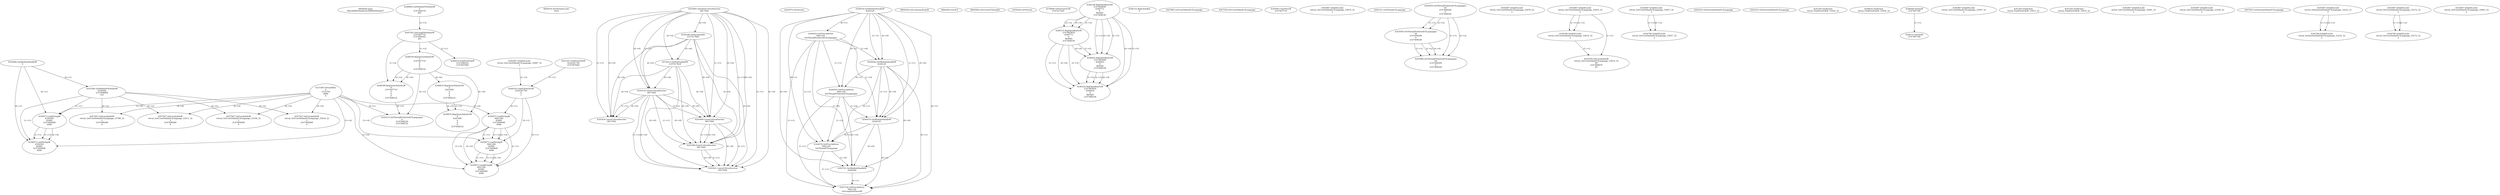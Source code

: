// Global SCDG with merge call
digraph {
	0 [label="6850628.main
000cddb6834a9ea3a36fbf0e940aa9c7"]
	1 [label="4254480.GetModuleHandleW
0"]
	2 [label="6844434.SetThreadLocale
1024"]
	3 [label="4243965.InitializeCriticalSection
6917004"]
	4 [label="4243979.GetVersion
"]
	5 [label="4244018.GetModuleHandleW
4244120"]
	6 [label="4244024.GetProcAddress
9441320
GetThreadPreferredUILanguages"]
	5 -> 6 [label="(0-->1)"]
	7 [label="4244044.GetModuleHandleW
4244120"]
	5 -> 7 [label="(1-->1)"]
	5 -> 7 [label="(0-->0)"]
	6 -> 7 [label="(1-->0)"]
	8 [label="4244050.GetProcAddress
9441320
SetThreadPreferredUILanguages"]
	5 -> 8 [label="(0-->1)"]
	6 -> 8 [label="(1-->1)"]
	7 -> 8 [label="(0-->1)"]
	9 [label="4244070.GetModuleHandleW
4244120"]
	5 -> 9 [label="(1-->1)"]
	7 -> 9 [label="(1-->1)"]
	5 -> 9 [label="(0-->0)"]
	6 -> 9 [label="(1-->0)"]
	7 -> 9 [label="(0-->0)"]
	8 -> 9 [label="(1-->0)"]
	10 [label="4244076.GetProcAddress
9441320
GetThreadUILanguage"]
	5 -> 10 [label="(0-->1)"]
	6 -> 10 [label="(1-->1)"]
	7 -> 10 [label="(0-->1)"]
	8 -> 10 [label="(1-->1)"]
	9 -> 10 [label="(0-->1)"]
	11 [label="4250188.GetSystemInfo
2147417660"]
	3 -> 11 [label="(0-->0)"]
	12 [label="6844540.GetCommandLineW
"]
	13 [label="4214413.GetStartupInfoW
2147417624"]
	3 -> 13 [label="(0-->0)"]
	11 -> 13 [label="(0-->0)"]
	14 [label="6844560.GetACP
"]
	15 [label="6844580.GetCurrentThreadId
"]
	16 [label="4250204.GetVersion
"]
	17 [label="4276690.GetVersionExW
2147417420"]
	18 [label="4243306.GetModuleFileNameW
4194304
2147408904
522"]
	1 -> 18 [label="(0-->1)"]
	19 [label="4248064.GetModuleFileNameW
0
2147408370
261"]
	20 [label="4215383.VirtualAlloc
0
1310704
4096
4"]
	21 [label="4246338.RegOpenKeyExW
2147483649
4246772
0
983065
2147408236"]
	22 [label="4246372.RegOpenKeyExW
2147483650
4246772
0
983065
2147408236"]
	21 -> 22 [label="(2-->2)"]
	21 -> 22 [label="(4-->4)"]
	21 -> 22 [label="(5-->5)"]
	23 [label="4246402.RegOpenKeyExW
2147483649
4246832
0
983065
2147408236"]
	21 -> 23 [label="(1-->1)"]
	21 -> 23 [label="(4-->4)"]
	22 -> 23 [label="(4-->4)"]
	21 -> 23 [label="(5-->5)"]
	22 -> 23 [label="(5-->5)"]
	24 [label="4246432.RegOpenKeyExW
2147483650
4246832
0
983065
2147408236"]
	22 -> 24 [label="(1-->1)"]
	23 -> 24 [label="(2-->2)"]
	21 -> 24 [label="(4-->4)"]
	22 -> 24 [label="(4-->4)"]
	23 -> 24 [label="(4-->4)"]
	21 -> 24 [label="(5-->5)"]
	22 -> 24 [label="(5-->5)"]
	23 -> 24 [label="(5-->5)"]
	25 [label="4245741.GetModuleHandleW
4246160"]
	5 -> 25 [label="(0-->0)"]
	6 -> 25 [label="(1-->0)"]
	7 -> 25 [label="(0-->0)"]
	8 -> 25 [label="(1-->0)"]
	9 -> 25 [label="(0-->0)"]
	10 -> 25 [label="(1-->0)"]
	26 [label="4245758.GetProcAddress
9441320
GetLongPathNameW"]
	5 -> 26 [label="(0-->1)"]
	6 -> 26 [label="(1-->1)"]
	7 -> 26 [label="(0-->1)"]
	8 -> 26 [label="(1-->1)"]
	9 -> 26 [label="(0-->1)"]
	10 -> 26 [label="(1-->1)"]
	25 -> 26 [label="(0-->1)"]
	27 [label="4245785.GetLongPathNameW
2147407710
2147406542
261"]
	19 -> 27 [label="(3-->3)"]
	28 [label="4246556.RegQueryValueExW
0
2147407710
0
0
0
2147408232"]
	27 -> 28 [label="(1-->2)"]
	29 [label="4246635.RegQueryValueExW
0
4247000
0
0
0
2147408232"]
	28 -> 29 [label="(6-->6)"]
	30 [label="4246676.RegQueryValueExW
0
4247000
0
0
0
2147408232"]
	29 -> 30 [label="(2-->2)"]
	28 -> 30 [label="(6-->6)"]
	29 -> 30 [label="(6-->6)"]
	31 [label="4246722.RegCloseKey
0"]
	32 [label="4247883.GetUserDefaultUILanguage
"]
	33 [label="4245418.EnterCriticalSection
6917004"]
	3 -> 33 [label="(1-->1)"]
	3 -> 33 [label="(0-->0)"]
	11 -> 33 [label="(0-->0)"]
	13 -> 33 [label="(0-->0)"]
	34 [label="4245454.LeaveCriticalSection
6917004"]
	3 -> 34 [label="(1-->1)"]
	33 -> 34 [label="(1-->1)"]
	3 -> 34 [label="(0-->0)"]
	11 -> 34 [label="(0-->0)"]
	13 -> 34 [label="(0-->0)"]
	33 -> 34 [label="(0-->0)"]
	35 [label="4247558.GetUserDefaultUILanguage
"]
	36 [label="4247567.GetLocaleInfoW
retval_GetUserDefaultUILanguage_33106_32
3
2147408268
4"]
	18 -> 36 [label="(0-->2)"]
	20 -> 36 [label="(4-->4)"]
	37 [label="4247247.FindFirstFileW
3224341740
2147407640"]
	38 [label="4250073.LoadStringW
4194304
65485
2147409468
4096"]
	1 -> 38 [label="(0-->1)"]
	18 -> 38 [label="(1-->1)"]
	20 -> 38 [label="(3-->4)"]
	39 [label="4250073.LoadStringW
4194304
65484
2147409468
4096"]
	1 -> 39 [label="(0-->1)"]
	18 -> 39 [label="(1-->1)"]
	38 -> 39 [label="(1-->1)"]
	38 -> 39 [label="(3-->3)"]
	20 -> 39 [label="(3-->4)"]
	38 -> 39 [label="(4-->4)"]
	40 [label="4245683.CharNextW
2147407716"]
	41 [label="4246599.RegQueryValueExW
0
2147407710
0
0
0
2147408232"]
	27 -> 41 [label="(1-->2)"]
	28 -> 41 [label="(2-->2)"]
	28 -> 41 [label="(6-->6)"]
	42 [label="4245469.LeaveCriticalSection
6917004"]
	3 -> 42 [label="(1-->1)"]
	33 -> 42 [label="(1-->1)"]
	3 -> 42 [label="(0-->0)"]
	11 -> 42 [label="(0-->0)"]
	13 -> 42 [label="(0-->0)"]
	33 -> 42 [label="(0-->0)"]
	43 [label="4245487.IsValidLocale
retval_GetUserDefaultUILanguage_33679_32
2"]
	44 [label="4245121.GetThreadUILanguage
"]
	45 [label="4245059.GetThreadPreferredUILanguages
56
2147408200
0
2147408244"]
	46 [label="4245487.IsValidLocale
retval_GetUserDefaultUILanguage_32978_32
2"]
	47 [label="4245215.SetThreadPreferredUILanguages
4
2147408220
2147408232"]
	20 -> 47 [label="(4-->1)"]
	28 -> 47 [label="(6-->3)"]
	41 -> 47 [label="(6-->3)"]
	48 [label="4245059.GetThreadPreferredUILanguages
56
2147408200
0
2147408240"]
	45 -> 48 [label="(1-->1)"]
	45 -> 48 [label="(2-->2)"]
	49 [label="4245088.GetThreadPreferredUILanguages
56
2147408200
0
2147408240"]
	45 -> 49 [label="(1-->1)"]
	48 -> 49 [label="(1-->1)"]
	45 -> 49 [label="(2-->2)"]
	48 -> 49 [label="(2-->2)"]
	48 -> 49 [label="(4-->4)"]
	50 [label="4245580.EnterCriticalSection
6917004"]
	3 -> 50 [label="(1-->1)"]
	33 -> 50 [label="(1-->1)"]
	42 -> 50 [label="(1-->1)"]
	3 -> 50 [label="(0-->0)"]
	11 -> 50 [label="(0-->0)"]
	13 -> 50 [label="(0-->0)"]
	33 -> 50 [label="(0-->0)"]
	42 -> 50 [label="(0-->0)"]
	51 [label="4245621.LeaveCriticalSection
6917004"]
	3 -> 51 [label="(1-->1)"]
	33 -> 51 [label="(1-->1)"]
	42 -> 51 [label="(1-->1)"]
	50 -> 51 [label="(1-->1)"]
	3 -> 51 [label="(0-->0)"]
	11 -> 51 [label="(0-->0)"]
	13 -> 51 [label="(0-->0)"]
	33 -> 51 [label="(0-->0)"]
	42 -> 51 [label="(0-->0)"]
	50 -> 51 [label="(0-->0)"]
	52 [label="4245487.IsValidLocale
retval_GetUserDefaultUILanguage_33619_32
2"]
	53 [label="4244766.IsValidLocale
retval_GetUserDefaultUILanguage_33619_32
2"]
	52 -> 53 [label="(1-->1)"]
	52 -> 53 [label="(2-->2)"]
	54 [label="4244794.GetLocaleInfoW
retval_GetUserDefaultUILanguage_33619_32
89
2147408070
85"]
	52 -> 54 [label="(1-->1)"]
	53 -> 54 [label="(1-->1)"]
	55 [label="4245487.IsValidLocale
retval_GetUserDefaultUILanguage_33057_32
2"]
	56 [label="4244766.IsValidLocale
retval_GetUserDefaultUILanguage_33057_32
2"]
	55 -> 56 [label="(1-->1)"]
	55 -> 56 [label="(2-->2)"]
	57 [label="4245525.GetSystemDefaultUILanguage
"]
	58 [label="4245552.GetSystemDefaultUILanguage
"]
	59 [label="4245487.IsValidLocale
retval_GetUserDefaultUILanguage_32987_32
2"]
	60 [label="4247567.GetLocaleInfoW
retval_GetUserDefaultUILanguage_33418_32
3
2147408268
4"]
	18 -> 60 [label="(0-->2)"]
	20 -> 60 [label="(4-->4)"]
	61 [label="4247263.FindClose
retval_FindFirstFileW_33434_32"]
	62 [label="4248145.LoadLibraryExW
3224341740
0
2"]
	37 -> 62 [label="(1-->1)"]
	59 -> 62 [label="(2-->3)"]
	63 [label="4250073.LoadStringW
9441340
65485
2147409468
4096"]
	62 -> 63 [label="(0-->1)"]
	20 -> 63 [label="(3-->4)"]
	64 [label="4250073.LoadStringW
9441340
65484
2147409468
4096"]
	62 -> 64 [label="(0-->1)"]
	63 -> 64 [label="(1-->1)"]
	63 -> 64 [label="(3-->3)"]
	20 -> 64 [label="(3-->4)"]
	63 -> 64 [label="(4-->4)"]
	65 [label="4246014.FindFirstFileW
2147406542
2147407064"]
	27 -> 65 [label="(2-->1)"]
	66 [label="4246032.FindClose
retval_FindFirstFileW_32956_32"]
	67 [label="4246044.lstrlenW
2147407108"]
	68 [label="4246113.lstrlenW
2147407108"]
	67 -> 68 [label="(1-->1)"]
	69 [label="4245487.IsValidLocale
retval_GetUserDefaultUILanguage_33597_32
2"]
	70 [label="4247567.GetLocaleInfoW
retval_GetUserDefaultUILanguage_33788_32
3
2147408268
4"]
	18 -> 70 [label="(0-->2)"]
	20 -> 70 [label="(4-->4)"]
	71 [label="4247263.FindClose
retval_FindFirstFileW_33915_32"]
	72 [label="4247567.GetLocaleInfoW
retval_GetUserDefaultUILanguage_33511_32
3
2147408268
4"]
	18 -> 72 [label="(0-->2)"]
	20 -> 72 [label="(4-->4)"]
	73 [label="4247263.FindClose
retval_FindFirstFileW_33870_32"]
	74 [label="4245487.IsValidLocale
retval_GetUserDefaultUILanguage_32941_32
2"]
	75 [label="4245487.IsValidLocale
retval_GetUserDefaultUILanguage_33149_32
2"]
	76 [label="4247923.GetSystemDefaultUILanguage
"]
	77 [label="4245487.IsValidLocale
retval_GetSystemDefaultUILanguage_33252_32
2"]
	78 [label="4250073.LoadStringW
9441340
65483
2147409468
4096"]
	62 -> 78 [label="(0-->1)"]
	63 -> 78 [label="(1-->1)"]
	64 -> 78 [label="(1-->1)"]
	63 -> 78 [label="(3-->3)"]
	64 -> 78 [label="(3-->3)"]
	20 -> 78 [label="(3-->4)"]
	63 -> 78 [label="(4-->4)"]
	64 -> 78 [label="(4-->4)"]
	79 [label="4245487.IsValidLocale
retval_GetUserDefaultUILanguage_33272_32
2"]
	80 [label="4244766.IsValidLocale
retval_GetUserDefaultUILanguage_33272_32
2"]
	79 -> 80 [label="(1-->1)"]
	79 -> 80 [label="(2-->2)"]
	81 [label="4244766.IsValidLocale
retval_GetSystemDefaultUILanguage_33252_32
2"]
	77 -> 81 [label="(1-->1)"]
	77 -> 81 [label="(2-->2)"]
	82 [label="4245487.IsValidLocale
retval_GetUserDefaultUILanguage_33003_32
2"]
}
